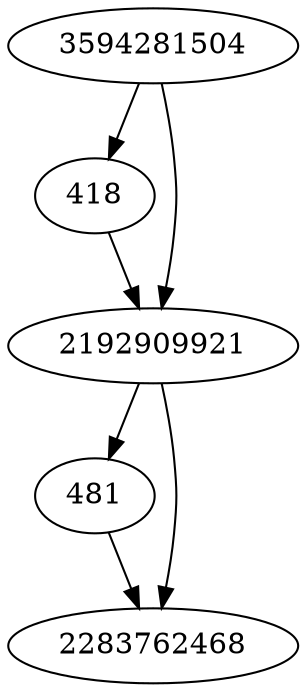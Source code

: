 strict digraph  {
3594281504;
481;
418;
2192909921;
2283762468;
3594281504 -> 418;
3594281504 -> 2192909921;
481 -> 2283762468;
418 -> 2192909921;
2192909921 -> 481;
2192909921 -> 2283762468;
}
